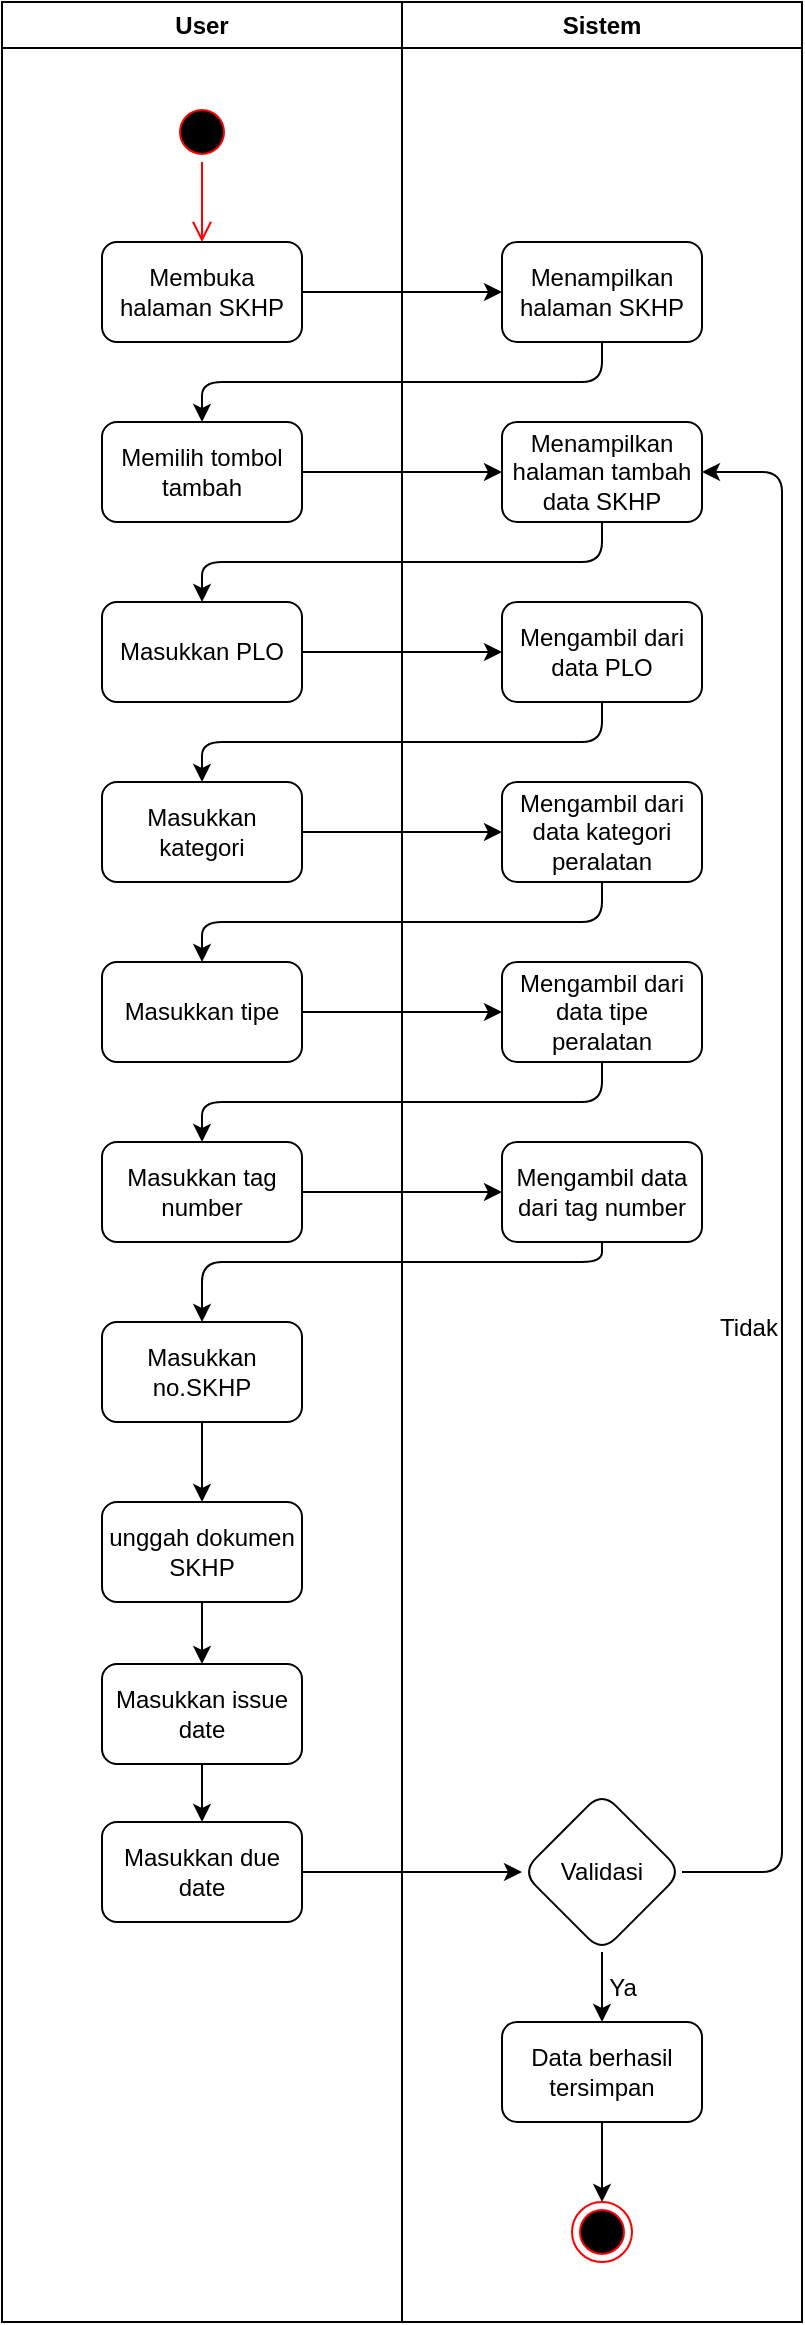 <mxfile>
    <diagram id="ZV0le6J_C5OeybzBhi_l" name="Page-1">
        <mxGraphModel dx="489" dy="261" grid="1" gridSize="10" guides="1" tooltips="1" connect="1" arrows="1" fold="1" page="1" pageScale="1" pageWidth="850" pageHeight="1100" math="0" shadow="0">
            <root>
                <mxCell id="0"/>
                <mxCell id="1" parent="0"/>
                <mxCell id="2" value="User" style="swimlane;whiteSpace=wrap;html=1;" parent="1" vertex="1">
                    <mxGeometry x="80" y="80" width="200" height="1160" as="geometry"/>
                </mxCell>
                <mxCell id="5" value="" style="ellipse;html=1;shape=startState;fillColor=#000000;strokeColor=#ff0000;" parent="2" vertex="1">
                    <mxGeometry x="85" y="50" width="30" height="30" as="geometry"/>
                </mxCell>
                <mxCell id="6" value="" style="edgeStyle=orthogonalEdgeStyle;html=1;verticalAlign=bottom;endArrow=open;endSize=8;strokeColor=#ff0000;entryX=0.5;entryY=0;entryDx=0;entryDy=0;" parent="2" source="5" target="4" edge="1">
                    <mxGeometry relative="1" as="geometry">
                        <mxPoint x="100" y="120" as="targetPoint"/>
                    </mxGeometry>
                </mxCell>
                <mxCell id="4" value="Membuka halaman SKHP" style="rounded=1;whiteSpace=wrap;html=1;" parent="2" vertex="1">
                    <mxGeometry x="50" y="120" width="100" height="50" as="geometry"/>
                </mxCell>
                <mxCell id="9" value="Memilih tombol tambah" style="rounded=1;whiteSpace=wrap;html=1;" parent="2" vertex="1">
                    <mxGeometry x="50" y="210" width="100" height="50" as="geometry"/>
                </mxCell>
                <mxCell id="13" value="Masukkan PLO" style="rounded=1;whiteSpace=wrap;html=1;" parent="2" vertex="1">
                    <mxGeometry x="50" y="300" width="100" height="50" as="geometry"/>
                </mxCell>
                <mxCell id="17" value="Masukkan kategori" style="rounded=1;whiteSpace=wrap;html=1;" parent="2" vertex="1">
                    <mxGeometry x="50" y="390" width="100" height="50" as="geometry"/>
                </mxCell>
                <mxCell id="21" value="Masukkan tipe" style="rounded=1;whiteSpace=wrap;html=1;" parent="2" vertex="1">
                    <mxGeometry x="50" y="480" width="100" height="50" as="geometry"/>
                </mxCell>
                <mxCell id="25" value="Masukkan tag number" style="rounded=1;whiteSpace=wrap;html=1;" parent="2" vertex="1">
                    <mxGeometry x="50" y="570" width="100" height="50" as="geometry"/>
                </mxCell>
                <mxCell id="40" value="" style="edgeStyle=none;html=1;" parent="2" source="29" target="39" edge="1">
                    <mxGeometry relative="1" as="geometry"/>
                </mxCell>
                <mxCell id="29" value="Masukkan no.SKHP" style="rounded=1;whiteSpace=wrap;html=1;" parent="2" vertex="1">
                    <mxGeometry x="50" y="660" width="100" height="50" as="geometry"/>
                </mxCell>
                <mxCell id="34" value="Masukkan issue date" style="rounded=1;whiteSpace=wrap;html=1;" parent="2" vertex="1">
                    <mxGeometry x="50" y="831" width="100" height="50" as="geometry"/>
                </mxCell>
                <mxCell id="44" value="" style="edgeStyle=none;html=1;entryX=0.5;entryY=0;entryDx=0;entryDy=0;" parent="2" source="39" target="34" edge="1">
                    <mxGeometry relative="1" as="geometry">
                        <mxPoint x="120" y="820" as="targetPoint"/>
                    </mxGeometry>
                </mxCell>
                <mxCell id="39" value="unggah dokumen SKHP" style="rounded=1;whiteSpace=wrap;html=1;" parent="2" vertex="1">
                    <mxGeometry x="50" y="750" width="100" height="50" as="geometry"/>
                </mxCell>
                <mxCell id="36" value="Masukkan due date" style="rounded=1;whiteSpace=wrap;html=1;" parent="2" vertex="1">
                    <mxGeometry x="50" y="910" width="100" height="50" as="geometry"/>
                </mxCell>
                <mxCell id="37" value="" style="edgeStyle=none;html=1;" parent="2" source="34" target="36" edge="1">
                    <mxGeometry relative="1" as="geometry"/>
                </mxCell>
                <mxCell id="3" value="Sistem&lt;span style=&quot;font-family: monospace; font-size: 0px; font-weight: 400; text-align: start; text-wrap-mode: nowrap;&quot;&gt;%3CmxGraphModel%3E%3Croot%3E%3CmxCell%20id%3D%220%22%2F%3E%3CmxCell%20id%3D%221%22%20parent%3D%220%22%2F%3E%3CmxCell%20id%3D%222%22%20value%3D%22Membuka%20halaman%20PLO%22%20style%3D%22rounded%3D1%3BwhiteSpace%3Dwrap%3Bhtml%3D1%3B%22%20vertex%3D%221%22%20parent%3D%221%22%3E%3CmxGeometry%20x%3D%22130%22%20y%3D%22180%22%20width%3D%22100%22%20height%3D%2250%22%20as%3D%22geometry%22%2F%3E%3C%2FmxCell%3E%3C%2Froot%3E%3C%2FmxGraphModel%3E&lt;/span&gt;&lt;span style=&quot;font-family: monospace; font-size: 0px; font-weight: 400; text-align: start; text-wrap-mode: nowrap;&quot;&gt;%3CmxGraphModel%3E%3Croot%3E%3CmxCell%20id%3D%220%22%2F%3E%3CmxCell%20id%3D%221%22%20parent%3D%220%22%2F%3E%3CmxCell%20id%3D%222%22%20value%3D%22Membuka%20halaman%20COI%22%20style%3D%22rounded%3D1%3BwhiteSpace%3Dwrap%3Bhtml%3D1%3B%22%20vertex%3D%221%22%20parent%3D%221%22%3E%3CmxGeometry%20x%3D%22130%22%20y%3D%22190%22%20width%3D%22100%22%20height%3D%2250%22%20as%3D%22geometry%22%2F%3E%3C%2FmxCell%3E%3C%2Froot%3E%3C%2FmxGraphModel%3E&lt;/span&gt;" style="swimlane;whiteSpace=wrap;html=1;" parent="1" vertex="1">
                    <mxGeometry x="280" y="80" width="200" height="1160" as="geometry"/>
                </mxCell>
                <mxCell id="7" value="Menampilkan halaman SKHP" style="rounded=1;whiteSpace=wrap;html=1;" parent="3" vertex="1">
                    <mxGeometry x="50" y="120" width="100" height="50" as="geometry"/>
                </mxCell>
                <mxCell id="11" value="Menampilkan halaman tambah data SKHP" style="rounded=1;whiteSpace=wrap;html=1;" parent="3" vertex="1">
                    <mxGeometry x="50" y="210" width="100" height="50" as="geometry"/>
                </mxCell>
                <mxCell id="15" value="Mengambil dari data PLO" style="rounded=1;whiteSpace=wrap;html=1;" parent="3" vertex="1">
                    <mxGeometry x="50" y="300" width="100" height="50" as="geometry"/>
                </mxCell>
                <mxCell id="19" value="Mengambil dari data kategori peralatan" style="rounded=1;whiteSpace=wrap;html=1;" parent="3" vertex="1">
                    <mxGeometry x="50" y="390" width="100" height="50" as="geometry"/>
                </mxCell>
                <mxCell id="23" value="Mengambil dari data tipe peralatan" style="rounded=1;whiteSpace=wrap;html=1;" parent="3" vertex="1">
                    <mxGeometry x="50" y="480" width="100" height="50" as="geometry"/>
                </mxCell>
                <mxCell id="27" value="Mengambil data dari tag number" style="rounded=1;whiteSpace=wrap;html=1;" parent="3" vertex="1">
                    <mxGeometry x="50" y="570" width="100" height="50" as="geometry"/>
                </mxCell>
                <mxCell id="43" style="edgeStyle=none;html=1;entryX=1;entryY=0.5;entryDx=0;entryDy=0;exitX=1;exitY=0.5;exitDx=0;exitDy=0;" parent="3" source="41" target="11" edge="1">
                    <mxGeometry relative="1" as="geometry">
                        <mxPoint x="230" y="540" as="targetPoint"/>
                        <Array as="points">
                            <mxPoint x="190" y="935"/>
                            <mxPoint x="190" y="775"/>
                            <mxPoint x="190" y="235"/>
                        </Array>
                    </mxGeometry>
                </mxCell>
                <mxCell id="48" value="" style="edgeStyle=none;html=1;" parent="3" source="41" target="47" edge="1">
                    <mxGeometry relative="1" as="geometry"/>
                </mxCell>
                <mxCell id="41" value="Validasi" style="rhombus;whiteSpace=wrap;html=1;rounded=1;" parent="3" vertex="1">
                    <mxGeometry x="60" y="895" width="80" height="80" as="geometry"/>
                </mxCell>
                <mxCell id="50" value="" style="edgeStyle=none;html=1;" parent="3" source="47" target="49" edge="1">
                    <mxGeometry relative="1" as="geometry"/>
                </mxCell>
                <mxCell id="47" value="Data berhasil tersimpan" style="rounded=1;whiteSpace=wrap;html=1;" parent="3" vertex="1">
                    <mxGeometry x="50" y="1010" width="100" height="50" as="geometry"/>
                </mxCell>
                <mxCell id="49" value="" style="ellipse;html=1;shape=endState;fillColor=#000000;strokeColor=#ff0000;" parent="3" vertex="1">
                    <mxGeometry x="85" y="1100" width="30" height="30" as="geometry"/>
                </mxCell>
                <mxCell id="8" value="" style="edgeStyle=none;html=1;" parent="1" source="4" target="7" edge="1">
                    <mxGeometry relative="1" as="geometry"/>
                </mxCell>
                <mxCell id="10" value="" style="edgeStyle=none;html=1;entryX=0.5;entryY=0;entryDx=0;entryDy=0;exitX=0.5;exitY=1;exitDx=0;exitDy=0;" parent="1" source="7" target="9" edge="1">
                    <mxGeometry relative="1" as="geometry">
                        <mxPoint x="320" y="250" as="sourcePoint"/>
                        <Array as="points">
                            <mxPoint x="380" y="270"/>
                            <mxPoint x="180" y="270"/>
                        </Array>
                    </mxGeometry>
                </mxCell>
                <mxCell id="12" value="" style="edgeStyle=none;html=1;" parent="1" source="9" target="11" edge="1">
                    <mxGeometry relative="1" as="geometry"/>
                </mxCell>
                <mxCell id="14" value="" style="edgeStyle=none;html=1;exitX=0.5;exitY=1;exitDx=0;exitDy=0;entryX=0.5;entryY=0;entryDx=0;entryDy=0;" parent="1" source="11" target="13" edge="1">
                    <mxGeometry relative="1" as="geometry">
                        <Array as="points">
                            <mxPoint x="380" y="360"/>
                            <mxPoint x="180" y="360"/>
                        </Array>
                    </mxGeometry>
                </mxCell>
                <mxCell id="16" value="" style="edgeStyle=none;html=1;" parent="1" source="13" target="15" edge="1">
                    <mxGeometry relative="1" as="geometry"/>
                </mxCell>
                <mxCell id="18" value="" style="edgeStyle=none;html=1;entryX=0.5;entryY=0;entryDx=0;entryDy=0;" parent="1" source="15" target="17" edge="1">
                    <mxGeometry relative="1" as="geometry">
                        <Array as="points">
                            <mxPoint x="380" y="450"/>
                            <mxPoint x="180" y="450"/>
                        </Array>
                    </mxGeometry>
                </mxCell>
                <mxCell id="20" value="" style="edgeStyle=none;html=1;" parent="1" source="17" target="19" edge="1">
                    <mxGeometry relative="1" as="geometry"/>
                </mxCell>
                <mxCell id="22" value="" style="edgeStyle=none;html=1;entryX=0.5;entryY=0;entryDx=0;entryDy=0;exitX=0.5;exitY=1;exitDx=0;exitDy=0;" parent="1" source="19" target="21" edge="1">
                    <mxGeometry relative="1" as="geometry">
                        <Array as="points">
                            <mxPoint x="380" y="540"/>
                            <mxPoint x="180" y="540"/>
                        </Array>
                    </mxGeometry>
                </mxCell>
                <mxCell id="24" value="" style="edgeStyle=none;html=1;" parent="1" source="21" target="23" edge="1">
                    <mxGeometry relative="1" as="geometry"/>
                </mxCell>
                <mxCell id="26" value="" style="edgeStyle=none;html=1;entryX=0.5;entryY=0;entryDx=0;entryDy=0;" parent="1" source="23" target="25" edge="1">
                    <mxGeometry relative="1" as="geometry">
                        <Array as="points">
                            <mxPoint x="380" y="630"/>
                            <mxPoint x="180" y="630"/>
                        </Array>
                    </mxGeometry>
                </mxCell>
                <mxCell id="28" value="" style="edgeStyle=none;html=1;" parent="1" source="25" target="27" edge="1">
                    <mxGeometry relative="1" as="geometry"/>
                </mxCell>
                <mxCell id="30" value="" style="edgeStyle=none;html=1;" parent="1" source="27" target="29" edge="1">
                    <mxGeometry relative="1" as="geometry">
                        <Array as="points">
                            <mxPoint x="380" y="710"/>
                            <mxPoint x="180" y="710"/>
                        </Array>
                    </mxGeometry>
                </mxCell>
                <mxCell id="45" value="" style="edgeStyle=none;html=1;" parent="1" source="36" target="41" edge="1">
                    <mxGeometry relative="1" as="geometry"/>
                </mxCell>
                <mxCell id="46" value="Tidak" style="text;html=1;align=center;verticalAlign=middle;resizable=0;points=[];autosize=1;strokeColor=none;fillColor=none;" parent="1" vertex="1">
                    <mxGeometry x="428" y="728" width="50" height="30" as="geometry"/>
                </mxCell>
                <mxCell id="51" value="Ya" style="text;html=1;align=center;verticalAlign=middle;resizable=0;points=[];autosize=1;strokeColor=none;fillColor=none;" parent="1" vertex="1">
                    <mxGeometry x="370" y="1058" width="40" height="30" as="geometry"/>
                </mxCell>
            </root>
        </mxGraphModel>
    </diagram>
</mxfile>